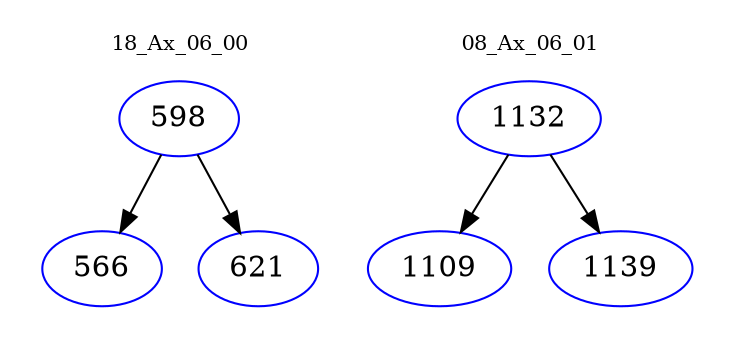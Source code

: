 digraph{
subgraph cluster_0 {
color = white
label = "18_Ax_06_00";
fontsize=10;
T0_598 [label="598", color="blue"]
T0_598 -> T0_566 [color="black"]
T0_566 [label="566", color="blue"]
T0_598 -> T0_621 [color="black"]
T0_621 [label="621", color="blue"]
}
subgraph cluster_1 {
color = white
label = "08_Ax_06_01";
fontsize=10;
T1_1132 [label="1132", color="blue"]
T1_1132 -> T1_1109 [color="black"]
T1_1109 [label="1109", color="blue"]
T1_1132 -> T1_1139 [color="black"]
T1_1139 [label="1139", color="blue"]
}
}
